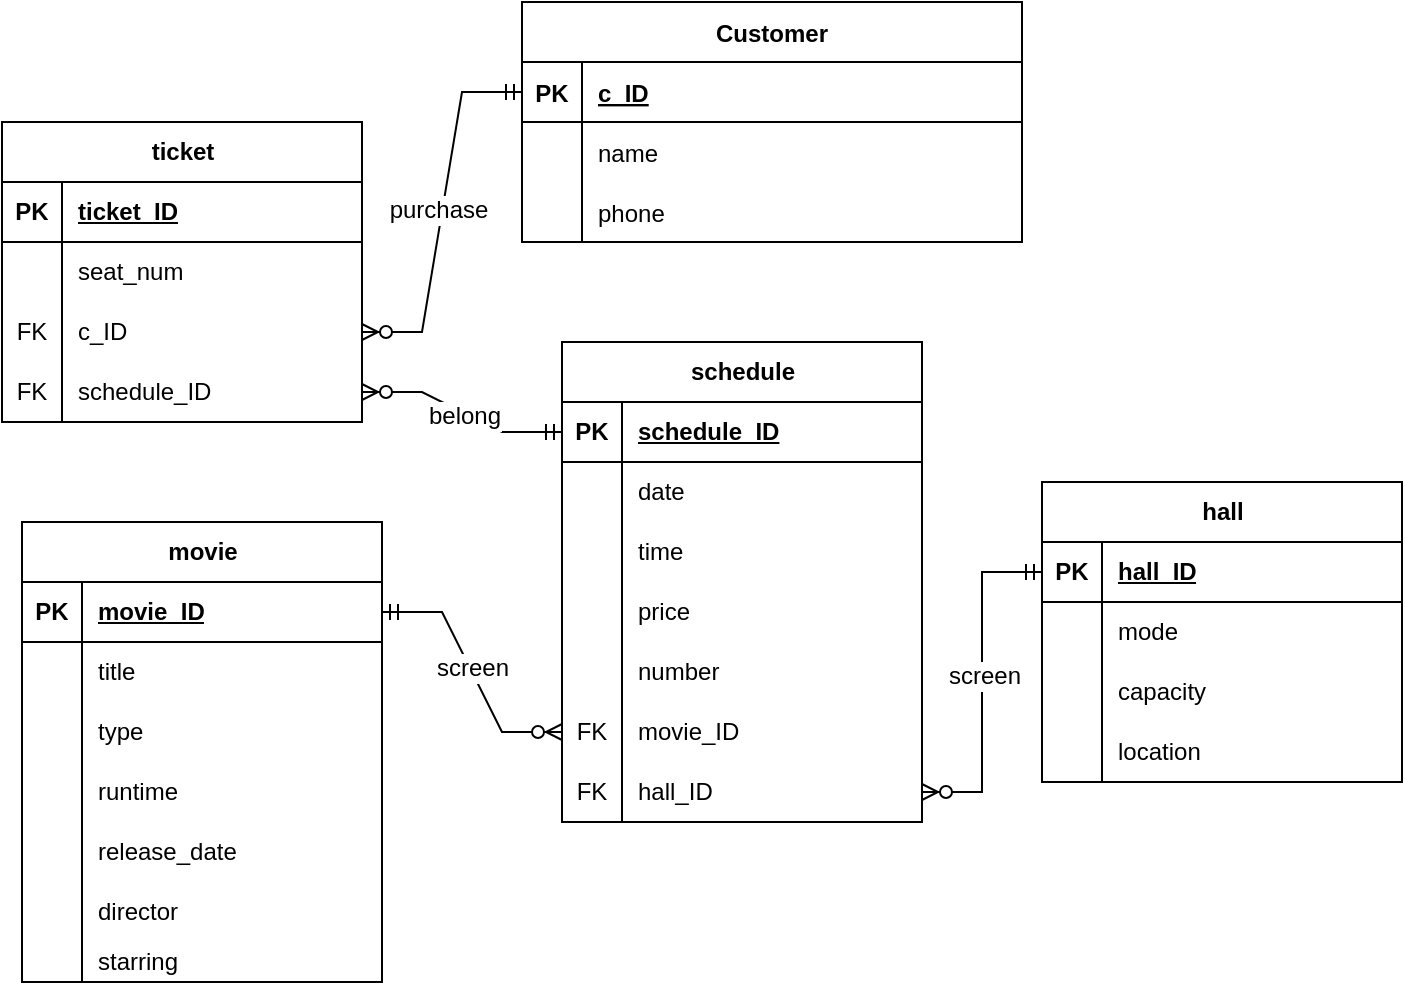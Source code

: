 <mxfile version="24.5.3" type="device">
  <diagram id="R2lEEEUBdFMjLlhIrx00" name="Page-1">
    <mxGraphModel dx="1213" dy="1838" grid="1" gridSize="10" guides="1" tooltips="1" connect="1" arrows="1" fold="1" page="1" pageScale="1" pageWidth="850" pageHeight="1100" math="0" shadow="0" extFonts="Permanent Marker^https://fonts.googleapis.com/css?family=Permanent+Marker">
      <root>
        <mxCell id="0" />
        <mxCell id="1" parent="0" />
        <mxCell id="C-vyLk0tnHw3VtMMgP7b-23" value="Customer" style="shape=table;startSize=30;container=1;collapsible=1;childLayout=tableLayout;fixedRows=1;rowLines=0;fontStyle=1;align=center;resizeLast=1;" parent="1" vertex="1">
          <mxGeometry x="410" y="-20" width="250" height="120" as="geometry" />
        </mxCell>
        <mxCell id="C-vyLk0tnHw3VtMMgP7b-24" value="" style="shape=partialRectangle;collapsible=0;dropTarget=0;pointerEvents=0;fillColor=none;points=[[0,0.5],[1,0.5]];portConstraint=eastwest;top=0;left=0;right=0;bottom=1;" parent="C-vyLk0tnHw3VtMMgP7b-23" vertex="1">
          <mxGeometry y="30" width="250" height="30" as="geometry" />
        </mxCell>
        <mxCell id="C-vyLk0tnHw3VtMMgP7b-25" value="PK" style="shape=partialRectangle;overflow=hidden;connectable=0;fillColor=none;top=0;left=0;bottom=0;right=0;fontStyle=1;" parent="C-vyLk0tnHw3VtMMgP7b-24" vertex="1">
          <mxGeometry width="30" height="30" as="geometry">
            <mxRectangle width="30" height="30" as="alternateBounds" />
          </mxGeometry>
        </mxCell>
        <mxCell id="C-vyLk0tnHw3VtMMgP7b-26" value="c_ID" style="shape=partialRectangle;overflow=hidden;connectable=0;fillColor=none;top=0;left=0;bottom=0;right=0;align=left;spacingLeft=6;fontStyle=5;" parent="C-vyLk0tnHw3VtMMgP7b-24" vertex="1">
          <mxGeometry x="30" width="220" height="30" as="geometry">
            <mxRectangle width="220" height="30" as="alternateBounds" />
          </mxGeometry>
        </mxCell>
        <mxCell id="28pdjCYyGRIcpz08hq81-32" value="" style="shape=partialRectangle;collapsible=0;dropTarget=0;pointerEvents=0;fillColor=none;points=[[0,0.5],[1,0.5]];portConstraint=eastwest;top=0;left=0;right=0;bottom=0;" vertex="1" parent="C-vyLk0tnHw3VtMMgP7b-23">
          <mxGeometry y="60" width="250" height="30" as="geometry" />
        </mxCell>
        <mxCell id="28pdjCYyGRIcpz08hq81-33" value="" style="shape=partialRectangle;overflow=hidden;connectable=0;fillColor=none;top=0;left=0;bottom=0;right=0;" vertex="1" parent="28pdjCYyGRIcpz08hq81-32">
          <mxGeometry width="30" height="30" as="geometry">
            <mxRectangle width="30" height="30" as="alternateBounds" />
          </mxGeometry>
        </mxCell>
        <mxCell id="28pdjCYyGRIcpz08hq81-34" value="name" style="shape=partialRectangle;overflow=hidden;connectable=0;fillColor=none;top=0;left=0;bottom=0;right=0;align=left;spacingLeft=6;" vertex="1" parent="28pdjCYyGRIcpz08hq81-32">
          <mxGeometry x="30" width="220" height="30" as="geometry">
            <mxRectangle width="220" height="30" as="alternateBounds" />
          </mxGeometry>
        </mxCell>
        <mxCell id="C-vyLk0tnHw3VtMMgP7b-27" value="" style="shape=partialRectangle;collapsible=0;dropTarget=0;pointerEvents=0;fillColor=none;points=[[0,0.5],[1,0.5]];portConstraint=eastwest;top=0;left=0;right=0;bottom=0;" parent="C-vyLk0tnHw3VtMMgP7b-23" vertex="1">
          <mxGeometry y="90" width="250" height="30" as="geometry" />
        </mxCell>
        <mxCell id="C-vyLk0tnHw3VtMMgP7b-28" value="" style="shape=partialRectangle;overflow=hidden;connectable=0;fillColor=none;top=0;left=0;bottom=0;right=0;" parent="C-vyLk0tnHw3VtMMgP7b-27" vertex="1">
          <mxGeometry width="30" height="30" as="geometry">
            <mxRectangle width="30" height="30" as="alternateBounds" />
          </mxGeometry>
        </mxCell>
        <mxCell id="C-vyLk0tnHw3VtMMgP7b-29" value="phone" style="shape=partialRectangle;overflow=hidden;connectable=0;fillColor=none;top=0;left=0;bottom=0;right=0;align=left;spacingLeft=6;" parent="C-vyLk0tnHw3VtMMgP7b-27" vertex="1">
          <mxGeometry x="30" width="220" height="30" as="geometry">
            <mxRectangle width="220" height="30" as="alternateBounds" />
          </mxGeometry>
        </mxCell>
        <mxCell id="28pdjCYyGRIcpz08hq81-10" value="movie" style="shape=table;startSize=30;container=1;collapsible=1;childLayout=tableLayout;fixedRows=1;rowLines=0;fontStyle=1;align=center;resizeLast=1;html=1;strokeColor=default;verticalAlign=middle;fontFamily=Helvetica;fontSize=12;fontColor=default;fillColor=default;" vertex="1" parent="1">
          <mxGeometry x="160" y="240" width="180" height="230" as="geometry" />
        </mxCell>
        <mxCell id="28pdjCYyGRIcpz08hq81-11" value="" style="shape=tableRow;horizontal=0;startSize=0;swimlaneHead=0;swimlaneBody=0;fillColor=none;collapsible=0;dropTarget=0;points=[[0,0.5],[1,0.5]];portConstraint=eastwest;top=0;left=0;right=0;bottom=1;strokeColor=default;align=center;verticalAlign=middle;fontFamily=Helvetica;fontSize=12;fontColor=default;fontStyle=0;" vertex="1" parent="28pdjCYyGRIcpz08hq81-10">
          <mxGeometry y="30" width="180" height="30" as="geometry" />
        </mxCell>
        <mxCell id="28pdjCYyGRIcpz08hq81-12" value="PK" style="shape=partialRectangle;connectable=0;fillColor=none;top=0;left=0;bottom=0;right=0;fontStyle=1;overflow=hidden;whiteSpace=wrap;html=1;strokeColor=default;align=center;verticalAlign=middle;fontFamily=Helvetica;fontSize=12;fontColor=default;" vertex="1" parent="28pdjCYyGRIcpz08hq81-11">
          <mxGeometry width="30" height="30" as="geometry">
            <mxRectangle width="30" height="30" as="alternateBounds" />
          </mxGeometry>
        </mxCell>
        <mxCell id="28pdjCYyGRIcpz08hq81-13" value="movie_ID" style="shape=partialRectangle;connectable=0;fillColor=none;top=0;left=0;bottom=0;right=0;align=left;spacingLeft=6;fontStyle=5;overflow=hidden;whiteSpace=wrap;html=1;strokeColor=default;verticalAlign=middle;fontFamily=Helvetica;fontSize=12;fontColor=default;" vertex="1" parent="28pdjCYyGRIcpz08hq81-11">
          <mxGeometry x="30" width="150" height="30" as="geometry">
            <mxRectangle width="150" height="30" as="alternateBounds" />
          </mxGeometry>
        </mxCell>
        <mxCell id="28pdjCYyGRIcpz08hq81-14" value="" style="shape=tableRow;horizontal=0;startSize=0;swimlaneHead=0;swimlaneBody=0;fillColor=none;collapsible=0;dropTarget=0;points=[[0,0.5],[1,0.5]];portConstraint=eastwest;top=0;left=0;right=0;bottom=0;strokeColor=default;align=center;verticalAlign=middle;fontFamily=Helvetica;fontSize=12;fontColor=default;fontStyle=0;" vertex="1" parent="28pdjCYyGRIcpz08hq81-10">
          <mxGeometry y="60" width="180" height="30" as="geometry" />
        </mxCell>
        <mxCell id="28pdjCYyGRIcpz08hq81-15" value="" style="shape=partialRectangle;connectable=0;fillColor=none;top=0;left=0;bottom=0;right=0;editable=1;overflow=hidden;whiteSpace=wrap;html=1;strokeColor=default;align=center;verticalAlign=middle;fontFamily=Helvetica;fontSize=12;fontColor=default;fontStyle=0;" vertex="1" parent="28pdjCYyGRIcpz08hq81-14">
          <mxGeometry width="30" height="30" as="geometry">
            <mxRectangle width="30" height="30" as="alternateBounds" />
          </mxGeometry>
        </mxCell>
        <mxCell id="28pdjCYyGRIcpz08hq81-16" value="title" style="shape=partialRectangle;connectable=0;fillColor=none;top=0;left=0;bottom=0;right=0;align=left;spacingLeft=6;overflow=hidden;whiteSpace=wrap;html=1;strokeColor=default;verticalAlign=middle;fontFamily=Helvetica;fontSize=12;fontColor=default;fontStyle=0;" vertex="1" parent="28pdjCYyGRIcpz08hq81-14">
          <mxGeometry x="30" width="150" height="30" as="geometry">
            <mxRectangle width="150" height="30" as="alternateBounds" />
          </mxGeometry>
        </mxCell>
        <mxCell id="28pdjCYyGRIcpz08hq81-17" value="" style="shape=tableRow;horizontal=0;startSize=0;swimlaneHead=0;swimlaneBody=0;fillColor=none;collapsible=0;dropTarget=0;points=[[0,0.5],[1,0.5]];portConstraint=eastwest;top=0;left=0;right=0;bottom=0;strokeColor=default;align=center;verticalAlign=middle;fontFamily=Helvetica;fontSize=12;fontColor=default;fontStyle=0;" vertex="1" parent="28pdjCYyGRIcpz08hq81-10">
          <mxGeometry y="90" width="180" height="30" as="geometry" />
        </mxCell>
        <mxCell id="28pdjCYyGRIcpz08hq81-18" value="" style="shape=partialRectangle;connectable=0;fillColor=none;top=0;left=0;bottom=0;right=0;editable=1;overflow=hidden;whiteSpace=wrap;html=1;strokeColor=default;align=center;verticalAlign=middle;fontFamily=Helvetica;fontSize=12;fontColor=default;fontStyle=0;" vertex="1" parent="28pdjCYyGRIcpz08hq81-17">
          <mxGeometry width="30" height="30" as="geometry">
            <mxRectangle width="30" height="30" as="alternateBounds" />
          </mxGeometry>
        </mxCell>
        <mxCell id="28pdjCYyGRIcpz08hq81-19" value="type" style="shape=partialRectangle;connectable=0;fillColor=none;top=0;left=0;bottom=0;right=0;align=left;spacingLeft=6;overflow=hidden;whiteSpace=wrap;html=1;strokeColor=default;verticalAlign=middle;fontFamily=Helvetica;fontSize=12;fontColor=default;fontStyle=0;" vertex="1" parent="28pdjCYyGRIcpz08hq81-17">
          <mxGeometry x="30" width="150" height="30" as="geometry">
            <mxRectangle width="150" height="30" as="alternateBounds" />
          </mxGeometry>
        </mxCell>
        <mxCell id="28pdjCYyGRIcpz08hq81-23" value="" style="shape=tableRow;horizontal=0;startSize=0;swimlaneHead=0;swimlaneBody=0;fillColor=none;collapsible=0;dropTarget=0;points=[[0,0.5],[1,0.5]];portConstraint=eastwest;top=0;left=0;right=0;bottom=0;strokeColor=default;align=center;verticalAlign=middle;fontFamily=Helvetica;fontSize=12;fontColor=default;fontStyle=0;" vertex="1" parent="28pdjCYyGRIcpz08hq81-10">
          <mxGeometry y="120" width="180" height="30" as="geometry" />
        </mxCell>
        <mxCell id="28pdjCYyGRIcpz08hq81-24" value="" style="shape=partialRectangle;connectable=0;fillColor=none;top=0;left=0;bottom=0;right=0;editable=1;overflow=hidden;whiteSpace=wrap;html=1;strokeColor=default;align=center;verticalAlign=middle;fontFamily=Helvetica;fontSize=12;fontColor=default;fontStyle=0;" vertex="1" parent="28pdjCYyGRIcpz08hq81-23">
          <mxGeometry width="30" height="30" as="geometry">
            <mxRectangle width="30" height="30" as="alternateBounds" />
          </mxGeometry>
        </mxCell>
        <mxCell id="28pdjCYyGRIcpz08hq81-25" value="runtime" style="shape=partialRectangle;connectable=0;fillColor=none;top=0;left=0;bottom=0;right=0;align=left;spacingLeft=6;overflow=hidden;whiteSpace=wrap;html=1;strokeColor=default;verticalAlign=middle;fontFamily=Helvetica;fontSize=12;fontColor=default;fontStyle=0;" vertex="1" parent="28pdjCYyGRIcpz08hq81-23">
          <mxGeometry x="30" width="150" height="30" as="geometry">
            <mxRectangle width="150" height="30" as="alternateBounds" />
          </mxGeometry>
        </mxCell>
        <mxCell id="28pdjCYyGRIcpz08hq81-26" value="" style="shape=tableRow;horizontal=0;startSize=0;swimlaneHead=0;swimlaneBody=0;fillColor=none;collapsible=0;dropTarget=0;points=[[0,0.5],[1,0.5]];portConstraint=eastwest;top=0;left=0;right=0;bottom=0;strokeColor=default;align=center;verticalAlign=middle;fontFamily=Helvetica;fontSize=12;fontColor=default;fontStyle=0;" vertex="1" parent="28pdjCYyGRIcpz08hq81-10">
          <mxGeometry y="150" width="180" height="30" as="geometry" />
        </mxCell>
        <mxCell id="28pdjCYyGRIcpz08hq81-27" value="" style="shape=partialRectangle;connectable=0;fillColor=none;top=0;left=0;bottom=0;right=0;editable=1;overflow=hidden;whiteSpace=wrap;html=1;strokeColor=default;align=center;verticalAlign=middle;fontFamily=Helvetica;fontSize=12;fontColor=default;fontStyle=0;" vertex="1" parent="28pdjCYyGRIcpz08hq81-26">
          <mxGeometry width="30" height="30" as="geometry">
            <mxRectangle width="30" height="30" as="alternateBounds" />
          </mxGeometry>
        </mxCell>
        <mxCell id="28pdjCYyGRIcpz08hq81-28" value="release_date" style="shape=partialRectangle;connectable=0;fillColor=none;top=0;left=0;bottom=0;right=0;align=left;spacingLeft=6;overflow=hidden;whiteSpace=wrap;html=1;strokeColor=default;verticalAlign=middle;fontFamily=Helvetica;fontSize=12;fontColor=default;fontStyle=0;" vertex="1" parent="28pdjCYyGRIcpz08hq81-26">
          <mxGeometry x="30" width="150" height="30" as="geometry">
            <mxRectangle width="150" height="30" as="alternateBounds" />
          </mxGeometry>
        </mxCell>
        <mxCell id="28pdjCYyGRIcpz08hq81-29" value="" style="shape=tableRow;horizontal=0;startSize=0;swimlaneHead=0;swimlaneBody=0;fillColor=none;collapsible=0;dropTarget=0;points=[[0,0.5],[1,0.5]];portConstraint=eastwest;top=0;left=0;right=0;bottom=0;strokeColor=default;align=center;verticalAlign=middle;fontFamily=Helvetica;fontSize=12;fontColor=default;fontStyle=0;" vertex="1" parent="28pdjCYyGRIcpz08hq81-10">
          <mxGeometry y="180" width="180" height="30" as="geometry" />
        </mxCell>
        <mxCell id="28pdjCYyGRIcpz08hq81-30" value="" style="shape=partialRectangle;connectable=0;fillColor=none;top=0;left=0;bottom=0;right=0;editable=1;overflow=hidden;whiteSpace=wrap;html=1;strokeColor=default;align=center;verticalAlign=middle;fontFamily=Helvetica;fontSize=12;fontColor=default;fontStyle=0;" vertex="1" parent="28pdjCYyGRIcpz08hq81-29">
          <mxGeometry width="30" height="30" as="geometry">
            <mxRectangle width="30" height="30" as="alternateBounds" />
          </mxGeometry>
        </mxCell>
        <mxCell id="28pdjCYyGRIcpz08hq81-31" value="director" style="shape=partialRectangle;connectable=0;fillColor=none;top=0;left=0;bottom=0;right=0;align=left;spacingLeft=6;overflow=hidden;whiteSpace=wrap;html=1;strokeColor=default;verticalAlign=middle;fontFamily=Helvetica;fontSize=12;fontColor=default;fontStyle=0;" vertex="1" parent="28pdjCYyGRIcpz08hq81-29">
          <mxGeometry x="30" width="150" height="30" as="geometry">
            <mxRectangle width="150" height="30" as="alternateBounds" />
          </mxGeometry>
        </mxCell>
        <mxCell id="28pdjCYyGRIcpz08hq81-20" value="" style="shape=tableRow;horizontal=0;startSize=0;swimlaneHead=0;swimlaneBody=0;fillColor=none;collapsible=0;dropTarget=0;points=[[0,0.5],[1,0.5]];portConstraint=eastwest;top=0;left=0;right=0;bottom=0;strokeColor=default;align=center;verticalAlign=middle;fontFamily=Helvetica;fontSize=12;fontColor=default;fontStyle=0;" vertex="1" parent="28pdjCYyGRIcpz08hq81-10">
          <mxGeometry y="210" width="180" height="20" as="geometry" />
        </mxCell>
        <mxCell id="28pdjCYyGRIcpz08hq81-21" value="" style="shape=partialRectangle;connectable=0;fillColor=none;top=0;left=0;bottom=0;right=0;editable=1;overflow=hidden;whiteSpace=wrap;html=1;strokeColor=default;align=center;verticalAlign=middle;fontFamily=Helvetica;fontSize=12;fontColor=default;fontStyle=0;" vertex="1" parent="28pdjCYyGRIcpz08hq81-20">
          <mxGeometry width="30" height="20" as="geometry">
            <mxRectangle width="30" height="20" as="alternateBounds" />
          </mxGeometry>
        </mxCell>
        <mxCell id="28pdjCYyGRIcpz08hq81-22" value="starring" style="shape=partialRectangle;connectable=0;fillColor=none;top=0;left=0;bottom=0;right=0;align=left;spacingLeft=6;overflow=hidden;whiteSpace=wrap;html=1;strokeColor=default;verticalAlign=middle;fontFamily=Helvetica;fontSize=12;fontColor=default;fontStyle=0;" vertex="1" parent="28pdjCYyGRIcpz08hq81-20">
          <mxGeometry x="30" width="150" height="20" as="geometry">
            <mxRectangle width="150" height="20" as="alternateBounds" />
          </mxGeometry>
        </mxCell>
        <mxCell id="28pdjCYyGRIcpz08hq81-35" value="hall" style="shape=table;startSize=30;container=1;collapsible=1;childLayout=tableLayout;fixedRows=1;rowLines=0;fontStyle=1;align=center;resizeLast=1;html=1;strokeColor=default;verticalAlign=middle;fontFamily=Helvetica;fontSize=12;fontColor=default;fillColor=default;" vertex="1" parent="1">
          <mxGeometry x="670" y="220" width="180" height="150" as="geometry" />
        </mxCell>
        <mxCell id="28pdjCYyGRIcpz08hq81-36" value="" style="shape=tableRow;horizontal=0;startSize=0;swimlaneHead=0;swimlaneBody=0;fillColor=none;collapsible=0;dropTarget=0;points=[[0,0.5],[1,0.5]];portConstraint=eastwest;top=0;left=0;right=0;bottom=1;strokeColor=default;align=center;verticalAlign=middle;fontFamily=Helvetica;fontSize=12;fontColor=default;fontStyle=0;" vertex="1" parent="28pdjCYyGRIcpz08hq81-35">
          <mxGeometry y="30" width="180" height="30" as="geometry" />
        </mxCell>
        <mxCell id="28pdjCYyGRIcpz08hq81-37" value="PK" style="shape=partialRectangle;connectable=0;fillColor=none;top=0;left=0;bottom=0;right=0;fontStyle=1;overflow=hidden;whiteSpace=wrap;html=1;strokeColor=default;align=center;verticalAlign=middle;fontFamily=Helvetica;fontSize=12;fontColor=default;" vertex="1" parent="28pdjCYyGRIcpz08hq81-36">
          <mxGeometry width="30" height="30" as="geometry">
            <mxRectangle width="30" height="30" as="alternateBounds" />
          </mxGeometry>
        </mxCell>
        <mxCell id="28pdjCYyGRIcpz08hq81-38" value="hall_ID" style="shape=partialRectangle;connectable=0;fillColor=none;top=0;left=0;bottom=0;right=0;align=left;spacingLeft=6;fontStyle=5;overflow=hidden;whiteSpace=wrap;html=1;strokeColor=default;verticalAlign=middle;fontFamily=Helvetica;fontSize=12;fontColor=default;" vertex="1" parent="28pdjCYyGRIcpz08hq81-36">
          <mxGeometry x="30" width="150" height="30" as="geometry">
            <mxRectangle width="150" height="30" as="alternateBounds" />
          </mxGeometry>
        </mxCell>
        <mxCell id="28pdjCYyGRIcpz08hq81-39" value="" style="shape=tableRow;horizontal=0;startSize=0;swimlaneHead=0;swimlaneBody=0;fillColor=none;collapsible=0;dropTarget=0;points=[[0,0.5],[1,0.5]];portConstraint=eastwest;top=0;left=0;right=0;bottom=0;strokeColor=default;align=center;verticalAlign=middle;fontFamily=Helvetica;fontSize=12;fontColor=default;fontStyle=0;" vertex="1" parent="28pdjCYyGRIcpz08hq81-35">
          <mxGeometry y="60" width="180" height="30" as="geometry" />
        </mxCell>
        <mxCell id="28pdjCYyGRIcpz08hq81-40" value="" style="shape=partialRectangle;connectable=0;fillColor=none;top=0;left=0;bottom=0;right=0;editable=1;overflow=hidden;whiteSpace=wrap;html=1;strokeColor=default;align=center;verticalAlign=middle;fontFamily=Helvetica;fontSize=12;fontColor=default;fontStyle=0;" vertex="1" parent="28pdjCYyGRIcpz08hq81-39">
          <mxGeometry width="30" height="30" as="geometry">
            <mxRectangle width="30" height="30" as="alternateBounds" />
          </mxGeometry>
        </mxCell>
        <mxCell id="28pdjCYyGRIcpz08hq81-41" value="mode" style="shape=partialRectangle;connectable=0;fillColor=none;top=0;left=0;bottom=0;right=0;align=left;spacingLeft=6;overflow=hidden;whiteSpace=wrap;html=1;strokeColor=default;verticalAlign=middle;fontFamily=Helvetica;fontSize=12;fontColor=default;fontStyle=0;" vertex="1" parent="28pdjCYyGRIcpz08hq81-39">
          <mxGeometry x="30" width="150" height="30" as="geometry">
            <mxRectangle width="150" height="30" as="alternateBounds" />
          </mxGeometry>
        </mxCell>
        <mxCell id="28pdjCYyGRIcpz08hq81-42" value="" style="shape=tableRow;horizontal=0;startSize=0;swimlaneHead=0;swimlaneBody=0;fillColor=none;collapsible=0;dropTarget=0;points=[[0,0.5],[1,0.5]];portConstraint=eastwest;top=0;left=0;right=0;bottom=0;strokeColor=default;align=center;verticalAlign=middle;fontFamily=Helvetica;fontSize=12;fontColor=default;fontStyle=0;" vertex="1" parent="28pdjCYyGRIcpz08hq81-35">
          <mxGeometry y="90" width="180" height="30" as="geometry" />
        </mxCell>
        <mxCell id="28pdjCYyGRIcpz08hq81-43" value="" style="shape=partialRectangle;connectable=0;fillColor=none;top=0;left=0;bottom=0;right=0;editable=1;overflow=hidden;whiteSpace=wrap;html=1;strokeColor=default;align=center;verticalAlign=middle;fontFamily=Helvetica;fontSize=12;fontColor=default;fontStyle=0;" vertex="1" parent="28pdjCYyGRIcpz08hq81-42">
          <mxGeometry width="30" height="30" as="geometry">
            <mxRectangle width="30" height="30" as="alternateBounds" />
          </mxGeometry>
        </mxCell>
        <mxCell id="28pdjCYyGRIcpz08hq81-44" value="capacity" style="shape=partialRectangle;connectable=0;fillColor=none;top=0;left=0;bottom=0;right=0;align=left;spacingLeft=6;overflow=hidden;whiteSpace=wrap;html=1;strokeColor=default;verticalAlign=middle;fontFamily=Helvetica;fontSize=12;fontColor=default;fontStyle=0;" vertex="1" parent="28pdjCYyGRIcpz08hq81-42">
          <mxGeometry x="30" width="150" height="30" as="geometry">
            <mxRectangle width="150" height="30" as="alternateBounds" />
          </mxGeometry>
        </mxCell>
        <mxCell id="28pdjCYyGRIcpz08hq81-45" value="" style="shape=tableRow;horizontal=0;startSize=0;swimlaneHead=0;swimlaneBody=0;fillColor=none;collapsible=0;dropTarget=0;points=[[0,0.5],[1,0.5]];portConstraint=eastwest;top=0;left=0;right=0;bottom=0;strokeColor=default;align=center;verticalAlign=middle;fontFamily=Helvetica;fontSize=12;fontColor=default;fontStyle=0;" vertex="1" parent="28pdjCYyGRIcpz08hq81-35">
          <mxGeometry y="120" width="180" height="30" as="geometry" />
        </mxCell>
        <mxCell id="28pdjCYyGRIcpz08hq81-46" value="" style="shape=partialRectangle;connectable=0;fillColor=none;top=0;left=0;bottom=0;right=0;editable=1;overflow=hidden;whiteSpace=wrap;html=1;strokeColor=default;align=center;verticalAlign=middle;fontFamily=Helvetica;fontSize=12;fontColor=default;fontStyle=0;" vertex="1" parent="28pdjCYyGRIcpz08hq81-45">
          <mxGeometry width="30" height="30" as="geometry">
            <mxRectangle width="30" height="30" as="alternateBounds" />
          </mxGeometry>
        </mxCell>
        <mxCell id="28pdjCYyGRIcpz08hq81-47" value="location" style="shape=partialRectangle;connectable=0;fillColor=none;top=0;left=0;bottom=0;right=0;align=left;spacingLeft=6;overflow=hidden;whiteSpace=wrap;html=1;strokeColor=default;verticalAlign=middle;fontFamily=Helvetica;fontSize=12;fontColor=default;fontStyle=0;" vertex="1" parent="28pdjCYyGRIcpz08hq81-45">
          <mxGeometry x="30" width="150" height="30" as="geometry">
            <mxRectangle width="150" height="30" as="alternateBounds" />
          </mxGeometry>
        </mxCell>
        <mxCell id="28pdjCYyGRIcpz08hq81-57" value="schedule" style="shape=table;startSize=30;container=1;collapsible=1;childLayout=tableLayout;fixedRows=1;rowLines=0;fontStyle=1;align=center;resizeLast=1;html=1;strokeColor=default;verticalAlign=middle;fontFamily=Helvetica;fontSize=12;fontColor=default;fillColor=default;" vertex="1" parent="1">
          <mxGeometry x="430" y="150" width="180" height="240" as="geometry" />
        </mxCell>
        <mxCell id="28pdjCYyGRIcpz08hq81-58" value="" style="shape=tableRow;horizontal=0;startSize=0;swimlaneHead=0;swimlaneBody=0;fillColor=none;collapsible=0;dropTarget=0;points=[[0,0.5],[1,0.5]];portConstraint=eastwest;top=0;left=0;right=0;bottom=1;strokeColor=default;align=center;verticalAlign=middle;fontFamily=Helvetica;fontSize=12;fontColor=default;fontStyle=0;" vertex="1" parent="28pdjCYyGRIcpz08hq81-57">
          <mxGeometry y="30" width="180" height="30" as="geometry" />
        </mxCell>
        <mxCell id="28pdjCYyGRIcpz08hq81-59" value="PK" style="shape=partialRectangle;connectable=0;fillColor=none;top=0;left=0;bottom=0;right=0;fontStyle=1;overflow=hidden;whiteSpace=wrap;html=1;strokeColor=default;align=center;verticalAlign=middle;fontFamily=Helvetica;fontSize=12;fontColor=default;" vertex="1" parent="28pdjCYyGRIcpz08hq81-58">
          <mxGeometry width="30" height="30" as="geometry">
            <mxRectangle width="30" height="30" as="alternateBounds" />
          </mxGeometry>
        </mxCell>
        <mxCell id="28pdjCYyGRIcpz08hq81-60" value="schedule_ID" style="shape=partialRectangle;connectable=0;fillColor=none;top=0;left=0;bottom=0;right=0;align=left;spacingLeft=6;fontStyle=5;overflow=hidden;whiteSpace=wrap;html=1;strokeColor=default;verticalAlign=middle;fontFamily=Helvetica;fontSize=12;fontColor=default;" vertex="1" parent="28pdjCYyGRIcpz08hq81-58">
          <mxGeometry x="30" width="150" height="30" as="geometry">
            <mxRectangle width="150" height="30" as="alternateBounds" />
          </mxGeometry>
        </mxCell>
        <mxCell id="28pdjCYyGRIcpz08hq81-61" value="" style="shape=tableRow;horizontal=0;startSize=0;swimlaneHead=0;swimlaneBody=0;fillColor=none;collapsible=0;dropTarget=0;points=[[0,0.5],[1,0.5]];portConstraint=eastwest;top=0;left=0;right=0;bottom=0;strokeColor=default;align=center;verticalAlign=middle;fontFamily=Helvetica;fontSize=12;fontColor=default;fontStyle=0;" vertex="1" parent="28pdjCYyGRIcpz08hq81-57">
          <mxGeometry y="60" width="180" height="30" as="geometry" />
        </mxCell>
        <mxCell id="28pdjCYyGRIcpz08hq81-62" value="" style="shape=partialRectangle;connectable=0;fillColor=none;top=0;left=0;bottom=0;right=0;editable=1;overflow=hidden;whiteSpace=wrap;html=1;strokeColor=default;align=center;verticalAlign=middle;fontFamily=Helvetica;fontSize=12;fontColor=default;fontStyle=0;" vertex="1" parent="28pdjCYyGRIcpz08hq81-61">
          <mxGeometry width="30" height="30" as="geometry">
            <mxRectangle width="30" height="30" as="alternateBounds" />
          </mxGeometry>
        </mxCell>
        <mxCell id="28pdjCYyGRIcpz08hq81-63" value="date" style="shape=partialRectangle;connectable=0;fillColor=none;top=0;left=0;bottom=0;right=0;align=left;spacingLeft=6;overflow=hidden;whiteSpace=wrap;html=1;strokeColor=default;verticalAlign=middle;fontFamily=Helvetica;fontSize=12;fontColor=default;fontStyle=0;" vertex="1" parent="28pdjCYyGRIcpz08hq81-61">
          <mxGeometry x="30" width="150" height="30" as="geometry">
            <mxRectangle width="150" height="30" as="alternateBounds" />
          </mxGeometry>
        </mxCell>
        <mxCell id="28pdjCYyGRIcpz08hq81-64" value="" style="shape=tableRow;horizontal=0;startSize=0;swimlaneHead=0;swimlaneBody=0;fillColor=none;collapsible=0;dropTarget=0;points=[[0,0.5],[1,0.5]];portConstraint=eastwest;top=0;left=0;right=0;bottom=0;strokeColor=default;align=center;verticalAlign=middle;fontFamily=Helvetica;fontSize=12;fontColor=default;fontStyle=0;" vertex="1" parent="28pdjCYyGRIcpz08hq81-57">
          <mxGeometry y="90" width="180" height="30" as="geometry" />
        </mxCell>
        <mxCell id="28pdjCYyGRIcpz08hq81-65" value="" style="shape=partialRectangle;connectable=0;fillColor=none;top=0;left=0;bottom=0;right=0;editable=1;overflow=hidden;whiteSpace=wrap;html=1;strokeColor=default;align=center;verticalAlign=middle;fontFamily=Helvetica;fontSize=12;fontColor=default;fontStyle=0;" vertex="1" parent="28pdjCYyGRIcpz08hq81-64">
          <mxGeometry width="30" height="30" as="geometry">
            <mxRectangle width="30" height="30" as="alternateBounds" />
          </mxGeometry>
        </mxCell>
        <mxCell id="28pdjCYyGRIcpz08hq81-66" value="time" style="shape=partialRectangle;connectable=0;fillColor=none;top=0;left=0;bottom=0;right=0;align=left;spacingLeft=6;overflow=hidden;whiteSpace=wrap;html=1;strokeColor=default;verticalAlign=middle;fontFamily=Helvetica;fontSize=12;fontColor=default;fontStyle=0;" vertex="1" parent="28pdjCYyGRIcpz08hq81-64">
          <mxGeometry x="30" width="150" height="30" as="geometry">
            <mxRectangle width="150" height="30" as="alternateBounds" />
          </mxGeometry>
        </mxCell>
        <mxCell id="28pdjCYyGRIcpz08hq81-67" value="" style="shape=tableRow;horizontal=0;startSize=0;swimlaneHead=0;swimlaneBody=0;fillColor=none;collapsible=0;dropTarget=0;points=[[0,0.5],[1,0.5]];portConstraint=eastwest;top=0;left=0;right=0;bottom=0;strokeColor=default;align=center;verticalAlign=middle;fontFamily=Helvetica;fontSize=12;fontColor=default;fontStyle=0;" vertex="1" parent="28pdjCYyGRIcpz08hq81-57">
          <mxGeometry y="120" width="180" height="30" as="geometry" />
        </mxCell>
        <mxCell id="28pdjCYyGRIcpz08hq81-68" value="" style="shape=partialRectangle;connectable=0;fillColor=none;top=0;left=0;bottom=0;right=0;editable=1;overflow=hidden;whiteSpace=wrap;html=1;strokeColor=default;align=center;verticalAlign=middle;fontFamily=Helvetica;fontSize=12;fontColor=default;fontStyle=0;" vertex="1" parent="28pdjCYyGRIcpz08hq81-67">
          <mxGeometry width="30" height="30" as="geometry">
            <mxRectangle width="30" height="30" as="alternateBounds" />
          </mxGeometry>
        </mxCell>
        <mxCell id="28pdjCYyGRIcpz08hq81-69" value="price" style="shape=partialRectangle;connectable=0;fillColor=none;top=0;left=0;bottom=0;right=0;align=left;spacingLeft=6;overflow=hidden;whiteSpace=wrap;html=1;strokeColor=default;verticalAlign=middle;fontFamily=Helvetica;fontSize=12;fontColor=default;fontStyle=0;" vertex="1" parent="28pdjCYyGRIcpz08hq81-67">
          <mxGeometry x="30" width="150" height="30" as="geometry">
            <mxRectangle width="150" height="30" as="alternateBounds" />
          </mxGeometry>
        </mxCell>
        <mxCell id="28pdjCYyGRIcpz08hq81-70" value="" style="shape=tableRow;horizontal=0;startSize=0;swimlaneHead=0;swimlaneBody=0;fillColor=none;collapsible=0;dropTarget=0;points=[[0,0.5],[1,0.5]];portConstraint=eastwest;top=0;left=0;right=0;bottom=0;strokeColor=default;align=center;verticalAlign=middle;fontFamily=Helvetica;fontSize=12;fontColor=default;fontStyle=0;" vertex="1" parent="28pdjCYyGRIcpz08hq81-57">
          <mxGeometry y="150" width="180" height="30" as="geometry" />
        </mxCell>
        <mxCell id="28pdjCYyGRIcpz08hq81-71" value="" style="shape=partialRectangle;connectable=0;fillColor=none;top=0;left=0;bottom=0;right=0;editable=1;overflow=hidden;whiteSpace=wrap;html=1;strokeColor=default;align=center;verticalAlign=middle;fontFamily=Helvetica;fontSize=12;fontColor=default;fontStyle=0;" vertex="1" parent="28pdjCYyGRIcpz08hq81-70">
          <mxGeometry width="30" height="30" as="geometry">
            <mxRectangle width="30" height="30" as="alternateBounds" />
          </mxGeometry>
        </mxCell>
        <mxCell id="28pdjCYyGRIcpz08hq81-72" value="number" style="shape=partialRectangle;connectable=0;fillColor=none;top=0;left=0;bottom=0;right=0;align=left;spacingLeft=6;overflow=hidden;whiteSpace=wrap;html=1;strokeColor=default;verticalAlign=middle;fontFamily=Helvetica;fontSize=12;fontColor=default;fontStyle=0;" vertex="1" parent="28pdjCYyGRIcpz08hq81-70">
          <mxGeometry x="30" width="150" height="30" as="geometry">
            <mxRectangle width="150" height="30" as="alternateBounds" />
          </mxGeometry>
        </mxCell>
        <mxCell id="28pdjCYyGRIcpz08hq81-110" value="" style="shape=tableRow;horizontal=0;startSize=0;swimlaneHead=0;swimlaneBody=0;fillColor=none;collapsible=0;dropTarget=0;points=[[0,0.5],[1,0.5]];portConstraint=eastwest;top=0;left=0;right=0;bottom=0;strokeColor=default;align=center;verticalAlign=middle;fontFamily=Helvetica;fontSize=12;fontColor=default;fontStyle=0;" vertex="1" parent="28pdjCYyGRIcpz08hq81-57">
          <mxGeometry y="180" width="180" height="30" as="geometry" />
        </mxCell>
        <mxCell id="28pdjCYyGRIcpz08hq81-111" value="FK" style="shape=partialRectangle;connectable=0;fillColor=none;top=0;left=0;bottom=0;right=0;fontStyle=0;overflow=hidden;whiteSpace=wrap;html=1;strokeColor=default;align=center;verticalAlign=middle;fontFamily=Helvetica;fontSize=12;fontColor=default;" vertex="1" parent="28pdjCYyGRIcpz08hq81-110">
          <mxGeometry width="30" height="30" as="geometry">
            <mxRectangle width="30" height="30" as="alternateBounds" />
          </mxGeometry>
        </mxCell>
        <mxCell id="28pdjCYyGRIcpz08hq81-112" value="movie_ID" style="shape=partialRectangle;connectable=0;fillColor=none;top=0;left=0;bottom=0;right=0;align=left;spacingLeft=6;fontStyle=0;overflow=hidden;whiteSpace=wrap;html=1;strokeColor=default;verticalAlign=middle;fontFamily=Helvetica;fontSize=12;fontColor=default;" vertex="1" parent="28pdjCYyGRIcpz08hq81-110">
          <mxGeometry x="30" width="150" height="30" as="geometry">
            <mxRectangle width="150" height="30" as="alternateBounds" />
          </mxGeometry>
        </mxCell>
        <mxCell id="28pdjCYyGRIcpz08hq81-113" value="" style="shape=tableRow;horizontal=0;startSize=0;swimlaneHead=0;swimlaneBody=0;fillColor=none;collapsible=0;dropTarget=0;points=[[0,0.5],[1,0.5]];portConstraint=eastwest;top=0;left=0;right=0;bottom=0;strokeColor=default;align=center;verticalAlign=middle;fontFamily=Helvetica;fontSize=12;fontColor=default;fontStyle=0;" vertex="1" parent="28pdjCYyGRIcpz08hq81-57">
          <mxGeometry y="210" width="180" height="30" as="geometry" />
        </mxCell>
        <mxCell id="28pdjCYyGRIcpz08hq81-114" value="FK" style="shape=partialRectangle;connectable=0;fillColor=none;top=0;left=0;bottom=0;right=0;fontStyle=0;overflow=hidden;whiteSpace=wrap;html=1;strokeColor=default;align=center;verticalAlign=middle;fontFamily=Helvetica;fontSize=12;fontColor=default;" vertex="1" parent="28pdjCYyGRIcpz08hq81-113">
          <mxGeometry width="30" height="30" as="geometry">
            <mxRectangle width="30" height="30" as="alternateBounds" />
          </mxGeometry>
        </mxCell>
        <mxCell id="28pdjCYyGRIcpz08hq81-115" value="hall_ID" style="shape=partialRectangle;connectable=0;fillColor=none;top=0;left=0;bottom=0;right=0;align=left;spacingLeft=6;fontStyle=0;overflow=hidden;whiteSpace=wrap;html=1;strokeColor=default;verticalAlign=middle;fontFamily=Helvetica;fontSize=12;fontColor=default;" vertex="1" parent="28pdjCYyGRIcpz08hq81-113">
          <mxGeometry x="30" width="150" height="30" as="geometry">
            <mxRectangle width="150" height="30" as="alternateBounds" />
          </mxGeometry>
        </mxCell>
        <mxCell id="28pdjCYyGRIcpz08hq81-98" value="" style="edgeStyle=entityRelationEdgeStyle;fontSize=12;html=1;endArrow=ERzeroToMany;startArrow=ERmandOne;rounded=0;fontFamily=Helvetica;fontColor=default;fontStyle=0;exitX=0;exitY=0.5;exitDx=0;exitDy=0;entryX=1;entryY=0.5;entryDx=0;entryDy=0;" edge="1" parent="1" source="C-vyLk0tnHw3VtMMgP7b-24" target="28pdjCYyGRIcpz08hq81-100">
          <mxGeometry width="100" height="100" relative="1" as="geometry">
            <mxPoint x="-30" y="540" as="sourcePoint" />
            <mxPoint x="70" y="440" as="targetPoint" />
          </mxGeometry>
        </mxCell>
        <mxCell id="28pdjCYyGRIcpz08hq81-103" value="purchase" style="edgeLabel;html=1;align=center;verticalAlign=middle;resizable=0;points=[];strokeColor=default;fontFamily=Helvetica;fontSize=12;fontColor=default;fontStyle=0;fillColor=default;" vertex="1" connectable="0" parent="28pdjCYyGRIcpz08hq81-98">
          <mxGeometry x="-0.012" y="-1" relative="1" as="geometry">
            <mxPoint x="-1" as="offset" />
          </mxGeometry>
        </mxCell>
        <mxCell id="28pdjCYyGRIcpz08hq81-99" value="" style="edgeStyle=entityRelationEdgeStyle;fontSize=12;html=1;endArrow=ERzeroToMany;startArrow=ERmandOne;rounded=0;fontFamily=Helvetica;fontColor=default;fontStyle=0;exitX=0;exitY=0.5;exitDx=0;exitDy=0;entryX=1;entryY=0.5;entryDx=0;entryDy=0;" edge="1" parent="1" source="28pdjCYyGRIcpz08hq81-58" target="28pdjCYyGRIcpz08hq81-95">
          <mxGeometry width="100" height="100" relative="1" as="geometry">
            <mxPoint x="260" y="260" as="sourcePoint" />
            <mxPoint x="360" y="320" as="targetPoint" />
          </mxGeometry>
        </mxCell>
        <mxCell id="28pdjCYyGRIcpz08hq81-104" value="belong" style="edgeLabel;html=1;align=center;verticalAlign=middle;resizable=0;points=[];strokeColor=default;fontFamily=Helvetica;fontSize=12;fontColor=default;fontStyle=0;fillColor=default;" vertex="1" connectable="0" parent="28pdjCYyGRIcpz08hq81-99">
          <mxGeometry x="-0.038" y="1" relative="1" as="geometry">
            <mxPoint as="offset" />
          </mxGeometry>
        </mxCell>
        <mxCell id="28pdjCYyGRIcpz08hq81-105" value="" style="edgeStyle=entityRelationEdgeStyle;fontSize=12;html=1;endArrow=ERzeroToMany;startArrow=ERmandOne;rounded=0;fontFamily=Helvetica;fontColor=default;fontStyle=0;entryX=0;entryY=0.5;entryDx=0;entryDy=0;exitX=1;exitY=0.5;exitDx=0;exitDy=0;" edge="1" parent="1" source="28pdjCYyGRIcpz08hq81-11" target="28pdjCYyGRIcpz08hq81-110">
          <mxGeometry width="100" height="100" relative="1" as="geometry">
            <mxPoint x="353" y="670" as="sourcePoint" />
            <mxPoint x="380.0" y="500.0" as="targetPoint" />
            <Array as="points">
              <mxPoint x="313.38" y="631.42" />
            </Array>
          </mxGeometry>
        </mxCell>
        <mxCell id="28pdjCYyGRIcpz08hq81-106" value="screen" style="edgeLabel;html=1;align=center;verticalAlign=middle;resizable=0;points=[];strokeColor=default;fontFamily=Helvetica;fontSize=12;fontColor=default;fontStyle=0;fillColor=default;" vertex="1" connectable="0" parent="28pdjCYyGRIcpz08hq81-105">
          <mxGeometry x="-0.038" y="1" relative="1" as="geometry">
            <mxPoint as="offset" />
          </mxGeometry>
        </mxCell>
        <mxCell id="28pdjCYyGRIcpz08hq81-116" value="" style="edgeStyle=entityRelationEdgeStyle;fontSize=12;html=1;endArrow=ERzeroToMany;startArrow=ERmandOne;rounded=0;fontFamily=Helvetica;fontColor=default;fontStyle=0;entryX=1;entryY=0.5;entryDx=0;entryDy=0;" edge="1" parent="1" source="28pdjCYyGRIcpz08hq81-36" target="28pdjCYyGRIcpz08hq81-113">
          <mxGeometry width="100" height="100" relative="1" as="geometry">
            <mxPoint x="440" y="760" as="sourcePoint" />
            <mxPoint x="555" y="630" as="targetPoint" />
            <Array as="points">
              <mxPoint x="443.38" y="756.42" />
            </Array>
          </mxGeometry>
        </mxCell>
        <mxCell id="28pdjCYyGRIcpz08hq81-117" value="screen" style="edgeLabel;html=1;align=center;verticalAlign=middle;resizable=0;points=[];strokeColor=default;fontFamily=Helvetica;fontSize=12;fontColor=default;fontStyle=0;fillColor=default;" vertex="1" connectable="0" parent="28pdjCYyGRIcpz08hq81-116">
          <mxGeometry x="-0.038" y="1" relative="1" as="geometry">
            <mxPoint as="offset" />
          </mxGeometry>
        </mxCell>
        <mxCell id="28pdjCYyGRIcpz08hq81-73" value="ticket" style="shape=table;startSize=30;container=1;collapsible=1;childLayout=tableLayout;fixedRows=1;rowLines=0;fontStyle=1;align=center;resizeLast=1;html=1;strokeColor=default;verticalAlign=middle;fontFamily=Helvetica;fontSize=12;fontColor=default;fillColor=default;" vertex="1" parent="1">
          <mxGeometry x="150" y="40" width="180" height="150" as="geometry" />
        </mxCell>
        <mxCell id="28pdjCYyGRIcpz08hq81-74" value="" style="shape=tableRow;horizontal=0;startSize=0;swimlaneHead=0;swimlaneBody=0;fillColor=none;collapsible=0;dropTarget=0;points=[[0,0.5],[1,0.5]];portConstraint=eastwest;top=0;left=0;right=0;bottom=1;strokeColor=default;align=center;verticalAlign=middle;fontFamily=Helvetica;fontSize=12;fontColor=default;fontStyle=0;" vertex="1" parent="28pdjCYyGRIcpz08hq81-73">
          <mxGeometry y="30" width="180" height="30" as="geometry" />
        </mxCell>
        <mxCell id="28pdjCYyGRIcpz08hq81-75" value="PK" style="shape=partialRectangle;connectable=0;fillColor=none;top=0;left=0;bottom=0;right=0;fontStyle=1;overflow=hidden;whiteSpace=wrap;html=1;strokeColor=default;align=center;verticalAlign=middle;fontFamily=Helvetica;fontSize=12;fontColor=default;" vertex="1" parent="28pdjCYyGRIcpz08hq81-74">
          <mxGeometry width="30" height="30" as="geometry">
            <mxRectangle width="30" height="30" as="alternateBounds" />
          </mxGeometry>
        </mxCell>
        <mxCell id="28pdjCYyGRIcpz08hq81-76" value="ticket_ID" style="shape=partialRectangle;connectable=0;fillColor=none;top=0;left=0;bottom=0;right=0;align=left;spacingLeft=6;fontStyle=5;overflow=hidden;whiteSpace=wrap;html=1;strokeColor=default;verticalAlign=middle;fontFamily=Helvetica;fontSize=12;fontColor=default;" vertex="1" parent="28pdjCYyGRIcpz08hq81-74">
          <mxGeometry x="30" width="150" height="30" as="geometry">
            <mxRectangle width="150" height="30" as="alternateBounds" />
          </mxGeometry>
        </mxCell>
        <mxCell id="28pdjCYyGRIcpz08hq81-77" value="" style="shape=tableRow;horizontal=0;startSize=0;swimlaneHead=0;swimlaneBody=0;fillColor=none;collapsible=0;dropTarget=0;points=[[0,0.5],[1,0.5]];portConstraint=eastwest;top=0;left=0;right=0;bottom=0;strokeColor=default;align=center;verticalAlign=middle;fontFamily=Helvetica;fontSize=12;fontColor=default;fontStyle=0;" vertex="1" parent="28pdjCYyGRIcpz08hq81-73">
          <mxGeometry y="60" width="180" height="30" as="geometry" />
        </mxCell>
        <mxCell id="28pdjCYyGRIcpz08hq81-78" value="" style="shape=partialRectangle;connectable=0;fillColor=none;top=0;left=0;bottom=0;right=0;editable=1;overflow=hidden;whiteSpace=wrap;html=1;strokeColor=default;align=center;verticalAlign=middle;fontFamily=Helvetica;fontSize=12;fontColor=default;fontStyle=0;" vertex="1" parent="28pdjCYyGRIcpz08hq81-77">
          <mxGeometry width="30" height="30" as="geometry">
            <mxRectangle width="30" height="30" as="alternateBounds" />
          </mxGeometry>
        </mxCell>
        <mxCell id="28pdjCYyGRIcpz08hq81-79" value="seat_num" style="shape=partialRectangle;connectable=0;fillColor=none;top=0;left=0;bottom=0;right=0;align=left;spacingLeft=6;overflow=hidden;whiteSpace=wrap;html=1;strokeColor=default;verticalAlign=middle;fontFamily=Helvetica;fontSize=12;fontColor=default;fontStyle=0;" vertex="1" parent="28pdjCYyGRIcpz08hq81-77">
          <mxGeometry x="30" width="150" height="30" as="geometry">
            <mxRectangle width="150" height="30" as="alternateBounds" />
          </mxGeometry>
        </mxCell>
        <mxCell id="28pdjCYyGRIcpz08hq81-100" value="" style="shape=tableRow;horizontal=0;startSize=0;swimlaneHead=0;swimlaneBody=0;fillColor=none;collapsible=0;dropTarget=0;points=[[0,0.5],[1,0.5]];portConstraint=eastwest;top=0;left=0;right=0;bottom=0;strokeColor=default;align=center;verticalAlign=middle;fontFamily=Helvetica;fontSize=12;fontColor=default;fontStyle=0;" vertex="1" parent="28pdjCYyGRIcpz08hq81-73">
          <mxGeometry y="90" width="180" height="30" as="geometry" />
        </mxCell>
        <mxCell id="28pdjCYyGRIcpz08hq81-101" value="FK" style="shape=partialRectangle;connectable=0;fillColor=none;top=0;left=0;bottom=0;right=0;fontStyle=0;overflow=hidden;whiteSpace=wrap;html=1;strokeColor=default;align=center;verticalAlign=middle;fontFamily=Helvetica;fontSize=12;fontColor=default;" vertex="1" parent="28pdjCYyGRIcpz08hq81-100">
          <mxGeometry width="30" height="30" as="geometry">
            <mxRectangle width="30" height="30" as="alternateBounds" />
          </mxGeometry>
        </mxCell>
        <mxCell id="28pdjCYyGRIcpz08hq81-102" value="c_ID" style="shape=partialRectangle;connectable=0;fillColor=none;top=0;left=0;bottom=0;right=0;align=left;spacingLeft=6;fontStyle=0;overflow=hidden;whiteSpace=wrap;html=1;strokeColor=default;verticalAlign=middle;fontFamily=Helvetica;fontSize=12;fontColor=default;" vertex="1" parent="28pdjCYyGRIcpz08hq81-100">
          <mxGeometry x="30" width="150" height="30" as="geometry">
            <mxRectangle width="150" height="30" as="alternateBounds" />
          </mxGeometry>
        </mxCell>
        <mxCell id="28pdjCYyGRIcpz08hq81-95" value="" style="shape=tableRow;horizontal=0;startSize=0;swimlaneHead=0;swimlaneBody=0;fillColor=none;collapsible=0;dropTarget=0;points=[[0,0.5],[1,0.5]];portConstraint=eastwest;top=0;left=0;right=0;bottom=0;strokeColor=default;align=center;verticalAlign=middle;fontFamily=Helvetica;fontSize=12;fontColor=default;fontStyle=0;" vertex="1" parent="28pdjCYyGRIcpz08hq81-73">
          <mxGeometry y="120" width="180" height="30" as="geometry" />
        </mxCell>
        <mxCell id="28pdjCYyGRIcpz08hq81-96" value="FK" style="shape=partialRectangle;connectable=0;fillColor=none;top=0;left=0;bottom=0;right=0;fontStyle=0;overflow=hidden;whiteSpace=wrap;html=1;strokeColor=default;align=center;verticalAlign=middle;fontFamily=Helvetica;fontSize=12;fontColor=default;" vertex="1" parent="28pdjCYyGRIcpz08hq81-95">
          <mxGeometry width="30" height="30" as="geometry">
            <mxRectangle width="30" height="30" as="alternateBounds" />
          </mxGeometry>
        </mxCell>
        <mxCell id="28pdjCYyGRIcpz08hq81-97" value="schedule_ID" style="shape=partialRectangle;connectable=0;fillColor=none;top=0;left=0;bottom=0;right=0;align=left;spacingLeft=6;fontStyle=0;overflow=hidden;whiteSpace=wrap;html=1;strokeColor=default;verticalAlign=middle;fontFamily=Helvetica;fontSize=12;fontColor=default;" vertex="1" parent="28pdjCYyGRIcpz08hq81-95">
          <mxGeometry x="30" width="150" height="30" as="geometry">
            <mxRectangle width="150" height="30" as="alternateBounds" />
          </mxGeometry>
        </mxCell>
      </root>
    </mxGraphModel>
  </diagram>
</mxfile>
